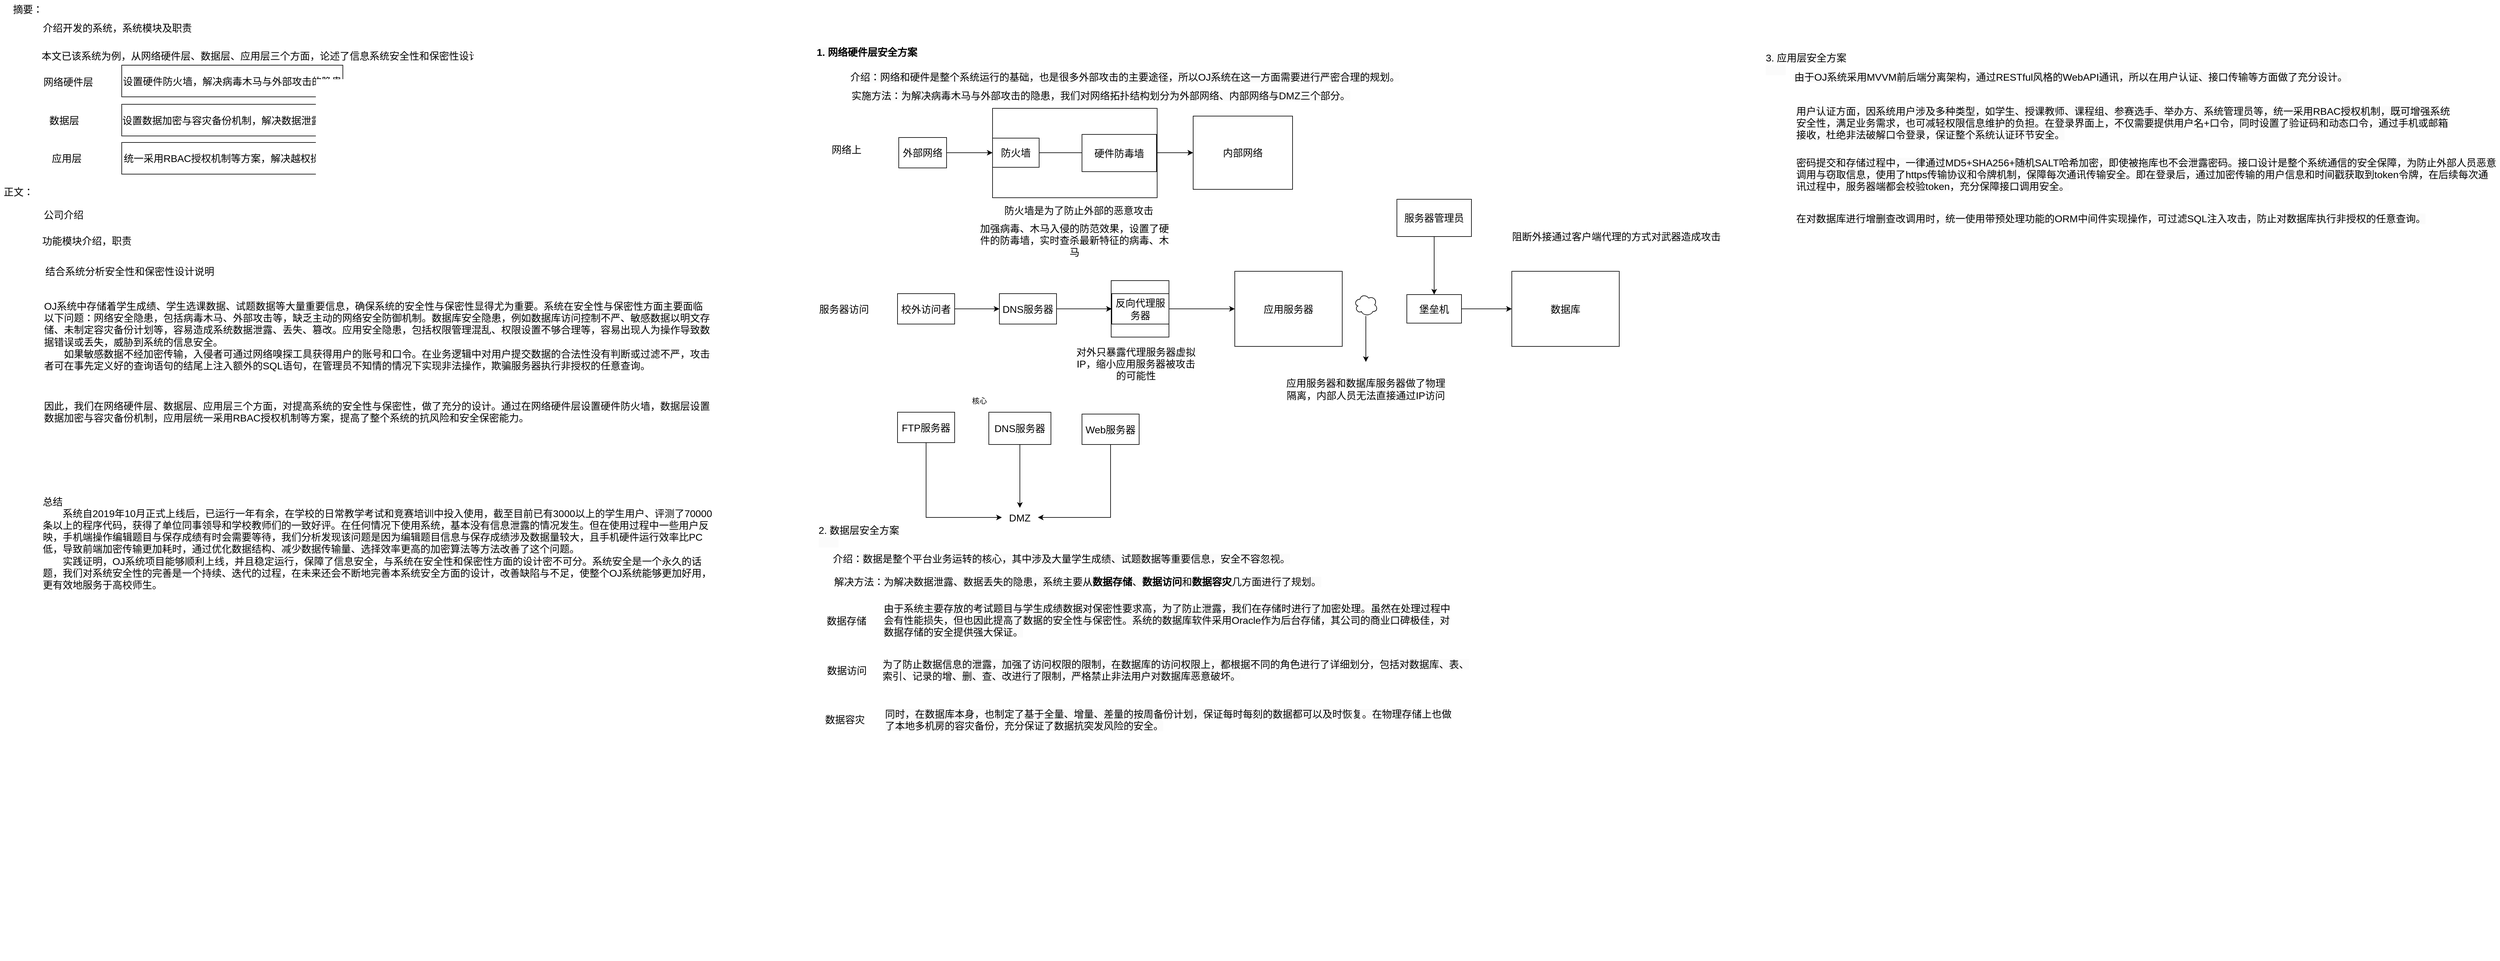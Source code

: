 <mxfile version="22.0.8" type="github">
  <diagram name="第 1 页" id="5gmoauhwWc8AIGV2I_Qd">
    <mxGraphModel dx="2012" dy="1139" grid="0" gridSize="10" guides="1" tooltips="1" connect="1" arrows="1" fold="1" page="1" pageScale="1" pageWidth="10000" pageHeight="10000" math="0" shadow="0">
      <root>
        <mxCell id="0" />
        <mxCell id="1" parent="0" />
        <mxCell id="CfzCiIxsDfycaTIxzi9i-1" value="摘要：" style="text;html=1;strokeColor=none;fillColor=none;align=center;verticalAlign=middle;whiteSpace=wrap;rounded=0;fontSize=16;" vertex="1" parent="1">
          <mxGeometry x="58" y="96" width="60" height="30" as="geometry" />
        </mxCell>
        <mxCell id="CfzCiIxsDfycaTIxzi9i-2" value="介绍开发的系统，系统模块及职责" style="text;html=1;strokeColor=none;fillColor=none;align=center;verticalAlign=middle;whiteSpace=wrap;rounded=0;fontSize=16;" vertex="1" parent="1">
          <mxGeometry x="103" y="126" width="258" height="30" as="geometry" />
        </mxCell>
        <mxCell id="CfzCiIxsDfycaTIxzi9i-3" value="本文已该系统为例，从网络硬件层、数据层、应用层三个方面，论述了信息系统安全性和保密性设计的问题，以及所采用的技术手段和解决方案" style="text;html=1;strokeColor=none;fillColor=none;align=center;verticalAlign=middle;whiteSpace=wrap;rounded=0;fontSize=16;" vertex="1" parent="1">
          <mxGeometry x="103" y="171" width="1022" height="30" as="geometry" />
        </mxCell>
        <mxCell id="CfzCiIxsDfycaTIxzi9i-4" value="网络硬件层" style="text;html=1;strokeColor=none;fillColor=none;align=center;verticalAlign=middle;whiteSpace=wrap;rounded=0;fontSize=16;" vertex="1" parent="1">
          <mxGeometry x="112" y="213" width="82" height="30" as="geometry" />
        </mxCell>
        <mxCell id="CfzCiIxsDfycaTIxzi9i-5" value="数据层" style="text;html=1;strokeColor=none;fillColor=none;align=center;verticalAlign=middle;whiteSpace=wrap;rounded=0;fontSize=16;" vertex="1" parent="1">
          <mxGeometry x="112" y="274.5" width="69" height="30" as="geometry" />
        </mxCell>
        <mxCell id="CfzCiIxsDfycaTIxzi9i-7" value="应用层" style="text;html=1;strokeColor=none;fillColor=none;align=center;verticalAlign=middle;whiteSpace=wrap;rounded=0;fontSize=16;" vertex="1" parent="1">
          <mxGeometry x="116" y="336" width="69" height="30" as="geometry" />
        </mxCell>
        <mxCell id="CfzCiIxsDfycaTIxzi9i-9" value="设置硬件防火墙，解决病毒木马与外部攻击的隐患" style="rounded=0;whiteSpace=wrap;html=1;fontSize=16;" vertex="1" parent="1">
          <mxGeometry x="239" y="201" width="356" height="51" as="geometry" />
        </mxCell>
        <mxCell id="CfzCiIxsDfycaTIxzi9i-10" value="设置数据加密与容灾备份机制，解决数据泄露丢失的隐患" style="rounded=0;whiteSpace=wrap;html=1;fontSize=16;" vertex="1" parent="1">
          <mxGeometry x="239" y="264" width="402" height="51" as="geometry" />
        </mxCell>
        <mxCell id="CfzCiIxsDfycaTIxzi9i-11" value="统一采用RBAC授权机制等方案，解决越权操作的隐患，提高了整个系统的抗风险和安全保密能力" style="rounded=0;whiteSpace=wrap;html=1;fontSize=16;" vertex="1" parent="1">
          <mxGeometry x="239" y="325.5" width="691" height="51" as="geometry" />
        </mxCell>
        <mxCell id="CfzCiIxsDfycaTIxzi9i-12" value="正文：" style="text;html=1;strokeColor=none;fillColor=none;align=center;verticalAlign=middle;whiteSpace=wrap;rounded=0;fontSize=16;" vertex="1" parent="1">
          <mxGeometry x="43" y="390" width="60" height="30" as="geometry" />
        </mxCell>
        <mxCell id="CfzCiIxsDfycaTIxzi9i-13" value="公司介绍" style="text;html=1;strokeColor=none;fillColor=none;align=center;verticalAlign=middle;whiteSpace=wrap;rounded=0;fontSize=16;" vertex="1" parent="1">
          <mxGeometry x="103" y="427" width="85" height="30" as="geometry" />
        </mxCell>
        <mxCell id="CfzCiIxsDfycaTIxzi9i-14" value="功能模块介绍，职责" style="text;html=1;strokeColor=none;fillColor=none;align=center;verticalAlign=middle;whiteSpace=wrap;rounded=0;fontSize=16;" vertex="1" parent="1">
          <mxGeometry x="108" y="469" width="150" height="30" as="geometry" />
        </mxCell>
        <mxCell id="CfzCiIxsDfycaTIxzi9i-15" value="结合系统分析安全性和保密性设计说明" style="text;html=1;strokeColor=none;fillColor=none;align=center;verticalAlign=middle;whiteSpace=wrap;rounded=0;fontSize=16;" vertex="1" parent="1">
          <mxGeometry x="112" y="518" width="280" height="30" as="geometry" />
        </mxCell>
        <mxCell id="CfzCiIxsDfycaTIxzi9i-16" value="OJ系统中存储着学生成绩、学生选课数据、试题数据等大量重要信息，确保系统的安全性与保密性显得尤为重要。系统在安全性与保密性方面主要面临以下问题：网络安全隐患，包括病毒木马、外部攻击等，缺乏主动的网络安全防御机制。数据库安全隐患，例如数据库访问控制不严、敏感数据以明文存储、未制定容灾备份计划等，容易造成系统数据泄露、丢失、篡改。应用安全隐患，包括权限管理混乱、权限设置不够合理等，容易出现人为操作导致数据错误或丢失，威胁到系统的信息安全。&#xa;  如果敏感数据不经加密传输，入侵者可通过网络嗅探工具获得用户的账号和口令。在业务逻辑中对用户提交数据的合法性没有判断或过滤不严，攻击者可在事先定义好的查询语句的结尾上注入额外的SQL语句，在管理员不知情的情况下实现非法操作，欺骗服务器执行非授权的任意查询。&#xa;" style="text;whiteSpace=wrap;fontSize=16;" vertex="1" parent="1">
          <mxGeometry x="112" y="573" width="1075" height="136" as="geometry" />
        </mxCell>
        <mxCell id="CfzCiIxsDfycaTIxzi9i-18" value="因此，我们在网络硬件层、数据层、应用层三个方面，对提高系统的安全性与保密性，做了充分的设计。通过在网络硬件层设置硬件防火墙，数据层设置数据加密与容灾备份机制，应用层统一采用RBAC授权机制等方案，提高了整个系统的抗风险和安全保密能力。" style="text;whiteSpace=wrap;fontSize=16;" vertex="1" parent="1">
          <mxGeometry x="112" y="734" width="1080" height="99" as="geometry" />
        </mxCell>
        <mxCell id="CfzCiIxsDfycaTIxzi9i-19" value="&#xa;&#xa;&#xa;总结&#xa;  系统自2019年10月正式上线后，已运行一年有余，在学校的日常教学考试和竞赛培训中投入使用，截至目前已有3000以上的学生用户、评测了70000条以上的程序代码，获得了单位同事领导和学校教师们的一致好评。在任何情况下使用系统，基本没有信息泄露的情况发生。但在使用过程中一些用户反映，手机端操作编辑题目与保存成绩有时会需要等待，我们分析发现该问题是因为编辑题目信息与保存成绩涉及数据量较大，且手机硬件运行效率比PC低，导致前端加密传输更加耗时，通过优化数据结构、减少数据传输量、选择效率更高的加密算法等方法改善了这个问题。&#xa;  实践证明，OJ系统项目能够顺利上线，并且稳定运行，保障了信息安全，与系统在安全性和保密性方面的设计密不可分。系统安全是一个永久的话题，我们对系统安全性的完善是一个持续、迭代的过程，在未来还会不断地完善本系统安全方面的设计，改善缺陷与不足，使整个OJ系统能够更加好用，更有效地服务于高校师生。" style="text;whiteSpace=wrap;fontSize=16;" vertex="1" parent="1">
          <mxGeometry x="110" y="830" width="1082" height="813" as="geometry" />
        </mxCell>
        <mxCell id="CfzCiIxsDfycaTIxzi9i-20" value="&lt;span style=&quot;color: rgb(0, 0, 0); font-family: Helvetica; font-size: 16px; font-style: normal; font-variant-ligatures: normal; font-variant-caps: normal; letter-spacing: normal; orphans: 2; text-align: left; text-indent: 0px; text-transform: none; widows: 2; word-spacing: 0px; -webkit-text-stroke-width: 0px; background-color: rgb(251, 251, 251); text-decoration-thickness: initial; text-decoration-style: initial; text-decoration-color: initial; float: none; display: inline !important;&quot;&gt;1. 网络硬件层安全方案&lt;/span&gt;&lt;br style=&quot;border-color: var(--border-color); padding: 0px; margin: 0px; color: rgb(0, 0, 0); font-family: Helvetica; font-size: 16px; font-style: normal; font-variant-ligatures: normal; font-variant-caps: normal; letter-spacing: normal; orphans: 2; text-align: left; text-indent: 0px; text-transform: none; widows: 2; word-spacing: 0px; -webkit-text-stroke-width: 0px; background-color: rgb(251, 251, 251); text-decoration-thickness: initial; text-decoration-style: initial; text-decoration-color: initial;&quot;&gt;" style="text;whiteSpace=wrap;html=1;fontStyle=1" vertex="1" parent="1">
          <mxGeometry x="1356" y="163.5" width="169" height="36.5" as="geometry" />
        </mxCell>
        <mxCell id="CfzCiIxsDfycaTIxzi9i-21" value="&lt;span style=&quot;color: rgb(0, 0, 0); font-family: Helvetica; font-size: 16px; font-style: normal; font-variant-ligatures: normal; font-variant-caps: normal; font-weight: 400; letter-spacing: normal; orphans: 2; text-align: left; text-indent: 0px; text-transform: none; widows: 2; word-spacing: 0px; -webkit-text-stroke-width: 0px; background-color: rgb(251, 251, 251); text-decoration-thickness: initial; text-decoration-style: initial; text-decoration-color: initial; float: none; display: inline !important;&quot;&gt;介绍：网络和硬件是整个系统运行的基础，也是很多外部攻击的主要途径，所以OJ系统在这一方面需要进行严密合理的规划。&lt;/span&gt;" style="text;whiteSpace=wrap;html=1;" vertex="1" parent="1">
          <mxGeometry x="1410" y="204" width="908" height="30" as="geometry" />
        </mxCell>
        <mxCell id="CfzCiIxsDfycaTIxzi9i-22" value="&lt;span style=&quot;color: rgb(0, 0, 0); font-family: Helvetica; font-size: 16px; font-style: normal; font-variant-ligatures: normal; font-variant-caps: normal; font-weight: 400; letter-spacing: normal; orphans: 2; text-align: left; text-indent: 0px; text-transform: none; widows: 2; word-spacing: 0px; -webkit-text-stroke-width: 0px; background-color: rgb(251, 251, 251); text-decoration-thickness: initial; text-decoration-style: initial; text-decoration-color: initial; float: none; display: inline !important;&quot;&gt;实施方法：为解决病毒木马与外部攻击的隐患，我们对网络拓扑结构划分为外部网络、内部网络与DMZ三个部分。&lt;/span&gt;" style="text;whiteSpace=wrap;html=1;" vertex="1" parent="1">
          <mxGeometry x="1412" y="234" width="822" height="39" as="geometry" />
        </mxCell>
        <mxCell id="CfzCiIxsDfycaTIxzi9i-26" value="&lt;span style=&quot;font-size: 16px;&quot;&gt;DMZ&lt;/span&gt;" style="text;whiteSpace=wrap;html=1;align=center;" vertex="1" parent="1">
          <mxGeometry x="1656" y="914" width="58" height="31" as="geometry" />
        </mxCell>
        <mxCell id="CfzCiIxsDfycaTIxzi9i-31" value="" style="edgeStyle=orthogonalEdgeStyle;rounded=0;orthogonalLoop=1;jettySize=auto;html=1;" edge="1" parent="1" source="CfzCiIxsDfycaTIxzi9i-28" target="CfzCiIxsDfycaTIxzi9i-30">
          <mxGeometry relative="1" as="geometry" />
        </mxCell>
        <mxCell id="CfzCiIxsDfycaTIxzi9i-28" value="外部网络" style="rounded=0;whiteSpace=wrap;html=1;fontSize=16;" vertex="1" parent="1">
          <mxGeometry x="1490" y="317.5" width="77" height="49" as="geometry" />
        </mxCell>
        <mxCell id="CfzCiIxsDfycaTIxzi9i-29" value="内部网络" style="rounded=0;whiteSpace=wrap;html=1;fontSize=16;" vertex="1" parent="1">
          <mxGeometry x="1964" y="283" width="160" height="118" as="geometry" />
        </mxCell>
        <mxCell id="CfzCiIxsDfycaTIxzi9i-36" value="" style="rounded=0;whiteSpace=wrap;html=1;" vertex="1" parent="1">
          <mxGeometry x="1641" y="270.5" width="265" height="144" as="geometry" />
        </mxCell>
        <mxCell id="CfzCiIxsDfycaTIxzi9i-34" style="edgeStyle=orthogonalEdgeStyle;rounded=0;orthogonalLoop=1;jettySize=auto;html=1;exitX=1;exitY=0.5;exitDx=0;exitDy=0;entryX=0;entryY=0.5;entryDx=0;entryDy=0;" edge="1" parent="1" source="CfzCiIxsDfycaTIxzi9i-30" target="CfzCiIxsDfycaTIxzi9i-29">
          <mxGeometry relative="1" as="geometry" />
        </mxCell>
        <mxCell id="CfzCiIxsDfycaTIxzi9i-30" value="防火墙" style="rounded=0;whiteSpace=wrap;html=1;fontSize=16;" vertex="1" parent="1">
          <mxGeometry x="1641" y="318.5" width="75" height="47" as="geometry" />
        </mxCell>
        <mxCell id="CfzCiIxsDfycaTIxzi9i-35" value="硬件防毒墙" style="rounded=0;whiteSpace=wrap;html=1;fontSize=16;" vertex="1" parent="1">
          <mxGeometry x="1785" y="312.5" width="120" height="60" as="geometry" />
        </mxCell>
        <mxCell id="CfzCiIxsDfycaTIxzi9i-37" value="防火墙是为了防止外部的恶意攻击" style="text;html=1;strokeColor=none;fillColor=none;align=center;verticalAlign=middle;whiteSpace=wrap;rounded=0;fontSize=16;" vertex="1" parent="1">
          <mxGeometry x="1655" y="419.5" width="250" height="30" as="geometry" />
        </mxCell>
        <mxCell id="CfzCiIxsDfycaTIxzi9i-38" value="加强病毒、木马入侵的防范效果，设置了硬件的防毒墙，实时查杀最新特征的病毒、木马" style="text;html=1;strokeColor=none;fillColor=none;align=center;verticalAlign=middle;whiteSpace=wrap;rounded=0;fontSize=16;" vertex="1" parent="1">
          <mxGeometry x="1619" y="457.5" width="308" height="51" as="geometry" />
        </mxCell>
        <mxCell id="CfzCiIxsDfycaTIxzi9i-44" value="" style="edgeStyle=orthogonalEdgeStyle;rounded=0;orthogonalLoop=1;jettySize=auto;html=1;" edge="1" parent="1" source="CfzCiIxsDfycaTIxzi9i-39" target="CfzCiIxsDfycaTIxzi9i-40">
          <mxGeometry relative="1" as="geometry" />
        </mxCell>
        <mxCell id="CfzCiIxsDfycaTIxzi9i-39" value="校外访问者" style="rounded=0;whiteSpace=wrap;html=1;fontSize=16;" vertex="1" parent="1">
          <mxGeometry x="1488" y="569" width="92" height="49" as="geometry" />
        </mxCell>
        <mxCell id="CfzCiIxsDfycaTIxzi9i-45" value="" style="edgeStyle=orthogonalEdgeStyle;rounded=0;orthogonalLoop=1;jettySize=auto;html=1;" edge="1" parent="1" source="CfzCiIxsDfycaTIxzi9i-40" target="CfzCiIxsDfycaTIxzi9i-42">
          <mxGeometry relative="1" as="geometry" />
        </mxCell>
        <mxCell id="CfzCiIxsDfycaTIxzi9i-40" value="DNS服务器" style="rounded=0;whiteSpace=wrap;html=1;fontSize=16;" vertex="1" parent="1">
          <mxGeometry x="1652" y="569" width="92" height="49" as="geometry" />
        </mxCell>
        <mxCell id="CfzCiIxsDfycaTIxzi9i-41" value="应用服务器" style="rounded=0;whiteSpace=wrap;html=1;fontSize=16;" vertex="1" parent="1">
          <mxGeometry x="2031" y="533" width="173" height="121" as="geometry" />
        </mxCell>
        <mxCell id="CfzCiIxsDfycaTIxzi9i-46" value="" style="edgeStyle=orthogonalEdgeStyle;rounded=0;orthogonalLoop=1;jettySize=auto;html=1;" edge="1" parent="1" source="CfzCiIxsDfycaTIxzi9i-43" target="CfzCiIxsDfycaTIxzi9i-41">
          <mxGeometry relative="1" as="geometry" />
        </mxCell>
        <mxCell id="CfzCiIxsDfycaTIxzi9i-43" value="" style="rounded=0;whiteSpace=wrap;html=1;" vertex="1" parent="1">
          <mxGeometry x="1832" y="548" width="93" height="91" as="geometry" />
        </mxCell>
        <mxCell id="CfzCiIxsDfycaTIxzi9i-42" value="反向代理服务器" style="rounded=0;whiteSpace=wrap;html=1;fontSize=16;" vertex="1" parent="1">
          <mxGeometry x="1833" y="569" width="92" height="49" as="geometry" />
        </mxCell>
        <mxCell id="CfzCiIxsDfycaTIxzi9i-47" value="对外只暴露代理服务器虚拟IP，缩小应用服务器被攻击的可能性" style="text;html=1;strokeColor=none;fillColor=none;align=center;verticalAlign=middle;whiteSpace=wrap;rounded=0;fontSize=16;" vertex="1" parent="1">
          <mxGeometry x="1770" y="659" width="204" height="46" as="geometry" />
        </mxCell>
        <mxCell id="CfzCiIxsDfycaTIxzi9i-48" value="数据库" style="rounded=0;whiteSpace=wrap;html=1;fontSize=16;" vertex="1" parent="1">
          <mxGeometry x="2477" y="533" width="173" height="121" as="geometry" />
        </mxCell>
        <mxCell id="CfzCiIxsDfycaTIxzi9i-52" value="" style="edgeStyle=orthogonalEdgeStyle;rounded=0;orthogonalLoop=1;jettySize=auto;html=1;" edge="1" parent="1" source="CfzCiIxsDfycaTIxzi9i-49" target="CfzCiIxsDfycaTIxzi9i-51">
          <mxGeometry relative="1" as="geometry" />
        </mxCell>
        <mxCell id="CfzCiIxsDfycaTIxzi9i-49" value="" style="ellipse;shape=cloud;whiteSpace=wrap;html=1;" vertex="1" parent="1">
          <mxGeometry x="2223.01" y="569" width="38" height="36" as="geometry" />
        </mxCell>
        <mxCell id="CfzCiIxsDfycaTIxzi9i-51" value="应用服务器和数据库服务器做了物理隔离，内部人员无法直接通过IP访问" style="text;html=1;strokeColor=none;fillColor=none;align=center;verticalAlign=middle;whiteSpace=wrap;rounded=0;fontSize=16;" vertex="1" parent="1">
          <mxGeometry x="2109.88" y="679" width="264.25" height="88" as="geometry" />
        </mxCell>
        <mxCell id="CfzCiIxsDfycaTIxzi9i-58" style="edgeStyle=orthogonalEdgeStyle;rounded=0;orthogonalLoop=1;jettySize=auto;html=1;exitX=0.5;exitY=1;exitDx=0;exitDy=0;entryX=0;entryY=0.5;entryDx=0;entryDy=0;" edge="1" parent="1" source="CfzCiIxsDfycaTIxzi9i-53" target="CfzCiIxsDfycaTIxzi9i-26">
          <mxGeometry relative="1" as="geometry" />
        </mxCell>
        <mxCell id="CfzCiIxsDfycaTIxzi9i-53" value="FTP服务器" style="rounded=0;whiteSpace=wrap;html=1;fontSize=16;" vertex="1" parent="1">
          <mxGeometry x="1488" y="760" width="92" height="49" as="geometry" />
        </mxCell>
        <mxCell id="CfzCiIxsDfycaTIxzi9i-59" style="edgeStyle=orthogonalEdgeStyle;rounded=0;orthogonalLoop=1;jettySize=auto;html=1;exitX=0.5;exitY=1;exitDx=0;exitDy=0;entryX=0.5;entryY=0;entryDx=0;entryDy=0;" edge="1" parent="1" source="CfzCiIxsDfycaTIxzi9i-54" target="CfzCiIxsDfycaTIxzi9i-26">
          <mxGeometry relative="1" as="geometry" />
        </mxCell>
        <mxCell id="CfzCiIxsDfycaTIxzi9i-54" value="DNS服务器" style="rounded=0;whiteSpace=wrap;html=1;fontSize=16;" vertex="1" parent="1">
          <mxGeometry x="1635" y="760" width="100" height="52" as="geometry" />
        </mxCell>
        <mxCell id="CfzCiIxsDfycaTIxzi9i-60" style="edgeStyle=orthogonalEdgeStyle;rounded=0;orthogonalLoop=1;jettySize=auto;html=1;exitX=0.5;exitY=1;exitDx=0;exitDy=0;entryX=1;entryY=0.5;entryDx=0;entryDy=0;" edge="1" parent="1" source="CfzCiIxsDfycaTIxzi9i-55" target="CfzCiIxsDfycaTIxzi9i-26">
          <mxGeometry relative="1" as="geometry" />
        </mxCell>
        <mxCell id="CfzCiIxsDfycaTIxzi9i-55" value="Web服务器" style="rounded=0;whiteSpace=wrap;html=1;fontSize=16;" vertex="1" parent="1">
          <mxGeometry x="1785" y="763" width="92" height="49" as="geometry" />
        </mxCell>
        <mxCell id="CfzCiIxsDfycaTIxzi9i-57" value="核心" style="text;html=1;strokeColor=none;fillColor=none;align=center;verticalAlign=middle;whiteSpace=wrap;rounded=0;" vertex="1" parent="1">
          <mxGeometry x="1590" y="727" width="60" height="30" as="geometry" />
        </mxCell>
        <mxCell id="CfzCiIxsDfycaTIxzi9i-64" value="" style="edgeStyle=orthogonalEdgeStyle;rounded=0;orthogonalLoop=1;jettySize=auto;html=1;" edge="1" parent="1" source="CfzCiIxsDfycaTIxzi9i-62" target="CfzCiIxsDfycaTIxzi9i-63">
          <mxGeometry relative="1" as="geometry" />
        </mxCell>
        <mxCell id="CfzCiIxsDfycaTIxzi9i-62" value="服务器管理员" style="rounded=0;whiteSpace=wrap;html=1;fontSize=16;" vertex="1" parent="1">
          <mxGeometry x="2292" y="417" width="120" height="60" as="geometry" />
        </mxCell>
        <mxCell id="CfzCiIxsDfycaTIxzi9i-65" value="" style="edgeStyle=orthogonalEdgeStyle;rounded=0;orthogonalLoop=1;jettySize=auto;html=1;" edge="1" parent="1" source="CfzCiIxsDfycaTIxzi9i-63" target="CfzCiIxsDfycaTIxzi9i-48">
          <mxGeometry relative="1" as="geometry" />
        </mxCell>
        <mxCell id="CfzCiIxsDfycaTIxzi9i-63" value="堡垒机" style="rounded=0;whiteSpace=wrap;html=1;fontSize=16;" vertex="1" parent="1">
          <mxGeometry x="2308" y="570.5" width="88" height="46" as="geometry" />
        </mxCell>
        <mxCell id="CfzCiIxsDfycaTIxzi9i-66" value="阻断外接通过客户端代理的方式对武器造成攻击" style="text;html=1;strokeColor=none;fillColor=none;align=center;verticalAlign=middle;whiteSpace=wrap;rounded=0;fontSize=16;" vertex="1" parent="1">
          <mxGeometry x="2469" y="457.5" width="353" height="38.5" as="geometry" />
        </mxCell>
        <mxCell id="CfzCiIxsDfycaTIxzi9i-67" value="网络上" style="text;html=1;strokeColor=none;fillColor=none;align=center;verticalAlign=middle;whiteSpace=wrap;rounded=0;fontSize=16;" vertex="1" parent="1">
          <mxGeometry x="1376" y="321.5" width="60" height="30" as="geometry" />
        </mxCell>
        <mxCell id="CfzCiIxsDfycaTIxzi9i-68" value="服务器访问" style="text;html=1;strokeColor=none;fillColor=none;align=center;verticalAlign=middle;whiteSpace=wrap;rounded=0;fontSize=16;" vertex="1" parent="1">
          <mxGeometry x="1359" y="578.5" width="85.5" height="30" as="geometry" />
        </mxCell>
        <mxCell id="CfzCiIxsDfycaTIxzi9i-69" value="&lt;span style=&quot;color: rgb(0, 0, 0); font-family: Helvetica; font-size: 16px; font-style: normal; font-variant-ligatures: normal; font-variant-caps: normal; font-weight: 400; letter-spacing: normal; orphans: 2; text-align: left; text-indent: 0px; text-transform: none; widows: 2; word-spacing: 0px; -webkit-text-stroke-width: 0px; background-color: rgb(251, 251, 251); text-decoration-thickness: initial; text-decoration-style: initial; text-decoration-color: initial; float: none; display: inline !important;&quot;&gt;2. 数据层安全方案&lt;/span&gt;&lt;br style=&quot;border-color: var(--border-color); padding: 0px; margin: 0px; color: rgb(0, 0, 0); font-family: Helvetica; font-size: 16px; font-style: normal; font-variant-ligatures: normal; font-variant-caps: normal; font-weight: 400; letter-spacing: normal; orphans: 2; text-align: left; text-indent: 0px; text-transform: none; widows: 2; word-spacing: 0px; -webkit-text-stroke-width: 0px; background-color: rgb(251, 251, 251); text-decoration-thickness: initial; text-decoration-style: initial; text-decoration-color: initial;&quot;&gt;&lt;span style=&quot;color: rgb(0, 0, 0); font-family: Helvetica; font-size: 16px; font-style: normal; font-variant-ligatures: normal; font-variant-caps: normal; font-weight: 400; letter-spacing: normal; orphans: 2; text-align: left; text-indent: 0px; text-transform: none; widows: 2; word-spacing: 0px; -webkit-text-stroke-width: 0px; background-color: rgb(251, 251, 251); text-decoration-thickness: initial; text-decoration-style: initial; text-decoration-color: initial; float: none; display: inline !important;&quot;&gt;  &lt;/span&gt;" style="text;whiteSpace=wrap;html=1;" vertex="1" parent="1">
          <mxGeometry x="1359" y="934" width="135" height="40" as="geometry" />
        </mxCell>
        <mxCell id="CfzCiIxsDfycaTIxzi9i-71" value="&lt;span style=&quot;color: rgb(0, 0, 0); font-family: Helvetica; font-size: 16px; font-style: normal; font-variant-ligatures: normal; font-variant-caps: normal; font-weight: 400; letter-spacing: normal; orphans: 2; text-align: left; text-indent: 0px; text-transform: none; widows: 2; word-spacing: 0px; -webkit-text-stroke-width: 0px; background-color: rgb(251, 251, 251); text-decoration-thickness: initial; text-decoration-style: initial; text-decoration-color: initial; float: none; display: inline !important;&quot;&gt;介绍：数据是整个平台业务运转的核心，其中涉及大量学生成绩、试题数据等重要信息，安全不容忽视。&lt;/span&gt;" style="text;whiteSpace=wrap;html=1;" vertex="1" parent="1">
          <mxGeometry x="1382" y="980" width="843" height="35" as="geometry" />
        </mxCell>
        <mxCell id="CfzCiIxsDfycaTIxzi9i-72" value="&lt;span style=&quot;color: rgb(0, 0, 0); font-family: Helvetica; font-size: 16px; font-style: normal; font-variant-ligatures: normal; font-variant-caps: normal; font-weight: 400; letter-spacing: normal; orphans: 2; text-align: left; text-indent: 0px; text-transform: none; widows: 2; word-spacing: 0px; -webkit-text-stroke-width: 0px; background-color: rgb(251, 251, 251); text-decoration-thickness: initial; text-decoration-style: initial; text-decoration-color: initial; float: none; display: inline !important;&quot;&gt;解决方法：为解决数据泄露、数据丢失的隐患，系统主要从&lt;/span&gt;&lt;span style=&quot;color: rgb(0, 0, 0); font-family: Helvetica; font-size: 16px; font-style: normal; font-variant-ligatures: normal; font-variant-caps: normal; letter-spacing: normal; orphans: 2; text-align: left; text-indent: 0px; text-transform: none; widows: 2; word-spacing: 0px; -webkit-text-stroke-width: 0px; background-color: rgb(251, 251, 251); text-decoration-thickness: initial; text-decoration-style: initial; text-decoration-color: initial; float: none; display: inline !important;&quot;&gt;&lt;b&gt;数据存储&lt;/b&gt;&lt;/span&gt;&lt;span style=&quot;color: rgb(0, 0, 0); font-family: Helvetica; font-size: 16px; font-style: normal; font-variant-ligatures: normal; font-variant-caps: normal; font-weight: 400; letter-spacing: normal; orphans: 2; text-align: left; text-indent: 0px; text-transform: none; widows: 2; word-spacing: 0px; -webkit-text-stroke-width: 0px; background-color: rgb(251, 251, 251); text-decoration-thickness: initial; text-decoration-style: initial; text-decoration-color: initial; float: none; display: inline !important;&quot;&gt;、&lt;/span&gt;&lt;span style=&quot;color: rgb(0, 0, 0); font-family: Helvetica; font-size: 16px; font-style: normal; font-variant-ligatures: normal; font-variant-caps: normal; letter-spacing: normal; orphans: 2; text-align: left; text-indent: 0px; text-transform: none; widows: 2; word-spacing: 0px; -webkit-text-stroke-width: 0px; background-color: rgb(251, 251, 251); text-decoration-thickness: initial; text-decoration-style: initial; text-decoration-color: initial; float: none; display: inline !important;&quot;&gt;&lt;b&gt;数据访问&lt;/b&gt;&lt;/span&gt;&lt;span style=&quot;color: rgb(0, 0, 0); font-family: Helvetica; font-size: 16px; font-style: normal; font-variant-ligatures: normal; font-variant-caps: normal; font-weight: 400; letter-spacing: normal; orphans: 2; text-align: left; text-indent: 0px; text-transform: none; widows: 2; word-spacing: 0px; -webkit-text-stroke-width: 0px; background-color: rgb(251, 251, 251); text-decoration-thickness: initial; text-decoration-style: initial; text-decoration-color: initial; float: none; display: inline !important;&quot;&gt;和&lt;/span&gt;&lt;span style=&quot;color: rgb(0, 0, 0); font-family: Helvetica; font-size: 16px; font-style: normal; font-variant-ligatures: normal; font-variant-caps: normal; letter-spacing: normal; orphans: 2; text-align: left; text-indent: 0px; text-transform: none; widows: 2; word-spacing: 0px; -webkit-text-stroke-width: 0px; background-color: rgb(251, 251, 251); text-decoration-thickness: initial; text-decoration-style: initial; text-decoration-color: initial; float: none; display: inline !important;&quot;&gt;&lt;b&gt;数据容灾&lt;/b&gt;&lt;/span&gt;&lt;span style=&quot;color: rgb(0, 0, 0); font-family: Helvetica; font-size: 16px; font-style: normal; font-variant-ligatures: normal; font-variant-caps: normal; font-weight: 400; letter-spacing: normal; orphans: 2; text-align: left; text-indent: 0px; text-transform: none; widows: 2; word-spacing: 0px; -webkit-text-stroke-width: 0px; background-color: rgb(251, 251, 251); text-decoration-thickness: initial; text-decoration-style: initial; text-decoration-color: initial; float: none; display: inline !important;&quot;&gt;几方面进行了规划。&lt;/span&gt;" style="text;whiteSpace=wrap;html=1;" vertex="1" parent="1">
          <mxGeometry x="1384" y="1017" width="811" height="37" as="geometry" />
        </mxCell>
        <mxCell id="CfzCiIxsDfycaTIxzi9i-73" value="&lt;span style=&quot;color: rgb(0, 0, 0); font-family: Helvetica; font-size: 16px; font-style: normal; font-variant-ligatures: normal; font-variant-caps: normal; font-weight: 400; letter-spacing: normal; orphans: 2; text-align: left; text-indent: 0px; text-transform: none; widows: 2; word-spacing: 0px; -webkit-text-stroke-width: 0px; background-color: rgb(251, 251, 251); text-decoration-thickness: initial; text-decoration-style: initial; text-decoration-color: initial; float: none; display: inline !important;&quot;&gt;同时，在数据库本身，也制定了基于全量、增量、差量的按周备份计划，保证每时每刻的数据都可以及时恢复。在物理存储上也做了本地多机房的容灾备份，充分保证了数据抗突发风险的安全。&lt;/span&gt;" style="text;whiteSpace=wrap;html=1;" vertex="1" parent="1">
          <mxGeometry x="1466" y="1230" width="923" height="62" as="geometry" />
        </mxCell>
        <mxCell id="CfzCiIxsDfycaTIxzi9i-74" value="&lt;span style=&quot;color: rgb(0, 0, 0); font-family: Helvetica; font-size: 16px; font-style: normal; font-variant-ligatures: normal; font-variant-caps: normal; font-weight: 400; letter-spacing: normal; orphans: 2; text-align: left; text-indent: 0px; text-transform: none; widows: 2; word-spacing: 0px; -webkit-text-stroke-width: 0px; background-color: rgb(251, 251, 251); text-decoration-thickness: initial; text-decoration-style: initial; text-decoration-color: initial; float: none; display: inline !important;&quot;&gt;由于系统主要存放的考试题目与学生成绩数据对保密性要求高，为了防止泄露，我们在存储时进行了加密处理。虽然在处理过程中会有性能损失，但也因此提高了数据的安全性与保密性。系统的数据库软件采用Oracle作为后台存储，其公司的商业口碑极佳，对数据存储的安全提供强大保证。&lt;/span&gt;" style="text;whiteSpace=wrap;html=1;" vertex="1" parent="1">
          <mxGeometry x="1464" y="1060" width="924" height="79" as="geometry" />
        </mxCell>
        <mxCell id="CfzCiIxsDfycaTIxzi9i-75" value="&lt;span style=&quot;color: rgb(0, 0, 0); font-family: Helvetica; font-size: 16px; font-style: normal; font-variant-ligatures: normal; font-variant-caps: normal; font-weight: 400; letter-spacing: normal; orphans: 2; text-align: left; text-indent: 0px; text-transform: none; widows: 2; word-spacing: 0px; -webkit-text-stroke-width: 0px; background-color: rgb(251, 251, 251); text-decoration-thickness: initial; text-decoration-style: initial; text-decoration-color: initial; float: none; display: inline !important;&quot;&gt;为了防止数据信息的泄露，加强了访问权限的限制，在数据库的访问权限上，都根据不同的角色进行了详细划分，包括对数据库、表、索引、记录的增、删、查、改进行了限制，严格禁止非法用户对数据库恶意破坏。&lt;/span&gt;" style="text;whiteSpace=wrap;html=1;" vertex="1" parent="1">
          <mxGeometry x="1462" y="1150" width="959" height="80" as="geometry" />
        </mxCell>
        <mxCell id="CfzCiIxsDfycaTIxzi9i-76" value="数据存储" style="text;html=1;strokeColor=none;fillColor=none;align=center;verticalAlign=middle;whiteSpace=wrap;rounded=0;fontSize=16;" vertex="1" parent="1">
          <mxGeometry x="1370" y="1080" width="72" height="32" as="geometry" />
        </mxCell>
        <mxCell id="CfzCiIxsDfycaTIxzi9i-77" value="数据访问" style="text;html=1;strokeColor=none;fillColor=none;align=center;verticalAlign=middle;whiteSpace=wrap;rounded=0;fontSize=16;" vertex="1" parent="1">
          <mxGeometry x="1368.5" y="1161" width="75" height="29" as="geometry" />
        </mxCell>
        <mxCell id="CfzCiIxsDfycaTIxzi9i-78" value="数据容灾" style="text;html=1;strokeColor=none;fillColor=none;align=center;verticalAlign=middle;whiteSpace=wrap;rounded=0;fontSize=16;" vertex="1" parent="1">
          <mxGeometry x="1370" y="1238" width="67.25" height="33" as="geometry" />
        </mxCell>
        <mxCell id="CfzCiIxsDfycaTIxzi9i-79" value="&lt;span style=&quot;color: rgb(0, 0, 0); font-family: Helvetica; font-size: 16px; font-style: normal; font-variant-ligatures: normal; font-variant-caps: normal; font-weight: 400; letter-spacing: normal; orphans: 2; text-align: left; text-indent: 0px; text-transform: none; widows: 2; word-spacing: 0px; -webkit-text-stroke-width: 0px; background-color: rgb(251, 251, 251); text-decoration-thickness: initial; text-decoration-style: initial; text-decoration-color: initial; float: none; display: inline !important;&quot;&gt;3. 应用层安全方案&lt;/span&gt;&lt;br style=&quot;border-color: var(--border-color); padding: 0px; margin: 0px; color: rgb(0, 0, 0); font-family: Helvetica; font-size: 16px; font-style: normal; font-variant-ligatures: normal; font-variant-caps: normal; font-weight: 400; letter-spacing: normal; orphans: 2; text-align: left; text-indent: 0px; text-transform: none; widows: 2; word-spacing: 0px; -webkit-text-stroke-width: 0px; background-color: rgb(251, 251, 251); text-decoration-thickness: initial; text-decoration-style: initial; text-decoration-color: initial;&quot;&gt;&lt;span style=&quot;color: rgb(0, 0, 0); font-family: Helvetica; font-size: 16px; font-style: normal; font-variant-ligatures: normal; font-variant-caps: normal; font-weight: 400; letter-spacing: normal; orphans: 2; text-align: left; text-indent: 0px; text-transform: none; widows: 2; word-spacing: 0px; -webkit-text-stroke-width: 0px; background-color: rgb(251, 251, 251); text-decoration-thickness: initial; text-decoration-style: initial; text-decoration-color: initial; float: none; display: inline !important;&quot;&gt;  &lt;/span&gt;" style="text;whiteSpace=wrap;html=1;fontSize=16;" vertex="1" parent="1">
          <mxGeometry x="2884" y="173" width="153" height="34" as="geometry" />
        </mxCell>
        <mxCell id="CfzCiIxsDfycaTIxzi9i-80" value="&lt;span style=&quot;color: rgb(0, 0, 0); font-family: Helvetica; font-size: 16px; font-style: normal; font-variant-ligatures: normal; font-variant-caps: normal; font-weight: 400; letter-spacing: normal; orphans: 2; text-align: left; text-indent: 0px; text-transform: none; widows: 2; word-spacing: 0px; -webkit-text-stroke-width: 0px; background-color: rgb(251, 251, 251); text-decoration-thickness: initial; text-decoration-style: initial; text-decoration-color: initial; float: none; display: inline !important;&quot;&gt;密码提交和存储过程中，一律通过MD5+SHA256+随机SALT哈希加密，即使被拖库也不会泄露密码。接口设计是整个系统通信的安全保障，为防止外部人员恶意调用与窃取信息，使用了https传输协议和令牌机制，保障每次通讯传输安全。即在登录后，通过加密传输的用户信息和时间戳获取到token令牌，在后续每次通讯过程中，服务器端都会校验token，充分保障接口调用安全。&lt;/span&gt;" style="text;whiteSpace=wrap;html=1;fontSize=16;" vertex="1" parent="1">
          <mxGeometry x="2933" y="342" width="1129" height="72" as="geometry" />
        </mxCell>
        <mxCell id="CfzCiIxsDfycaTIxzi9i-81" value="&lt;span style=&quot;color: rgb(0, 0, 0); font-family: Helvetica; font-size: 16px; font-style: normal; font-variant-ligatures: normal; font-variant-caps: normal; font-weight: 400; letter-spacing: normal; orphans: 2; text-align: left; text-indent: 0px; text-transform: none; widows: 2; word-spacing: 0px; -webkit-text-stroke-width: 0px; background-color: rgb(251, 251, 251); text-decoration-thickness: initial; text-decoration-style: initial; text-decoration-color: initial; float: none; display: inline !important;&quot;&gt;由于OJ系统采用MVVM前后端分离架构，通过RESTful风格的WebAPI通讯，所以在用户认证、接口传输等方面做了充分设计。&lt;/span&gt;" style="text;whiteSpace=wrap;html=1;fontSize=16;" vertex="1" parent="1">
          <mxGeometry x="2930" y="204" width="901" height="33" as="geometry" />
        </mxCell>
        <mxCell id="CfzCiIxsDfycaTIxzi9i-83" value="&lt;span style=&quot;color: rgb(0, 0, 0); font-family: Helvetica; font-size: 16px; font-style: normal; font-variant-ligatures: normal; font-variant-caps: normal; font-weight: 400; letter-spacing: normal; orphans: 2; text-align: left; text-indent: 0px; text-transform: none; widows: 2; word-spacing: 0px; -webkit-text-stroke-width: 0px; background-color: rgb(251, 251, 251); text-decoration-thickness: initial; text-decoration-style: initial; text-decoration-color: initial; float: none; display: inline !important;&quot;&gt;用户认证方面，因系统用户涉及多种类型，如学生、授课教师、课程组、参赛选手、举办方、系统管理员等，统一采用RBAC授权机制，既可增强系统安全性，满足业务需求，也可减轻权限信息维护的负担。在登录界面上，不仅需要提供用户名+口令，同时设置了验证码和动态口令，通过手机或邮箱接收，杜绝非法破解口令登录，保证整个系统认证环节安全。&lt;/span&gt;" style="text;whiteSpace=wrap;html=1;fontSize=16;" vertex="1" parent="1">
          <mxGeometry x="2933" y="258.5" width="1059" height="71.5" as="geometry" />
        </mxCell>
        <mxCell id="CfzCiIxsDfycaTIxzi9i-84" value="&lt;span style=&quot;color: rgb(0, 0, 0); font-family: Helvetica; font-size: 16px; font-style: normal; font-variant-ligatures: normal; font-variant-caps: normal; font-weight: 400; letter-spacing: normal; orphans: 2; text-align: left; text-indent: 0px; text-transform: none; widows: 2; word-spacing: 0px; -webkit-text-stroke-width: 0px; background-color: rgb(251, 251, 251); text-decoration-thickness: initial; text-decoration-style: initial; text-decoration-color: initial; float: none; display: inline !important;&quot;&gt;在对数据库进行增删查改调用时，统一使用带预处理功能的ORM中间件实现操作，可过滤SQL注入攻击，防止对数据库执行非授权的任意查询。&lt;/span&gt;" style="text;whiteSpace=wrap;html=1;fontSize=16;" vertex="1" parent="1">
          <mxGeometry x="2933" y="432" width="1134" height="39" as="geometry" />
        </mxCell>
      </root>
    </mxGraphModel>
  </diagram>
</mxfile>
